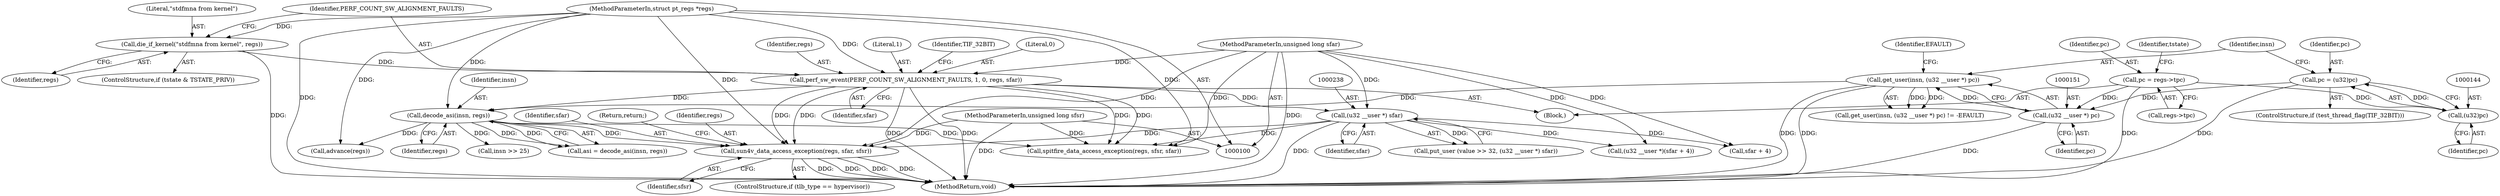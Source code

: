 digraph "1_linux_a8b0ca17b80e92faab46ee7179ba9e99ccb61233_38@pointer" {
"1000257" [label="(Call,sun4v_data_access_exception(regs, sfar, sfsr))"];
"1000132" [label="(Call,perf_sw_event(PERF_COUNT_SW_ALIGNMENT_FAULTS, 1, 0, regs, sfar))"];
"1000129" [label="(Call,die_if_kernel(\"stdfmna from kernel\", regs))"];
"1000101" [label="(MethodParameterIn,struct pt_regs *regs)"];
"1000102" [label="(MethodParameterIn,unsigned long sfar)"];
"1000159" [label="(Call,decode_asi(insn, regs))"];
"1000148" [label="(Call,get_user(insn, (u32 __user *) pc))"];
"1000150" [label="(Call,(u32 __user *) pc)"];
"1000141" [label="(Call,pc = (u32)pc)"];
"1000143" [label="(Call,(u32)pc)"];
"1000106" [label="(Call,pc = regs->tpc)"];
"1000237" [label="(Call,(u32 __user *) sfar)"];
"1000103" [label="(MethodParameterIn,unsigned long sfsr)"];
"1000133" [label="(Identifier,PERF_COUNT_SW_ALIGNMENT_FAULTS)"];
"1000258" [label="(Identifier,regs)"];
"1000143" [label="(Call,(u32)pc)"];
"1000161" [label="(Identifier,regs)"];
"1000267" [label="(Call,advance(regs))"];
"1000239" [label="(Identifier,sfar)"];
"1000137" [label="(Identifier,sfar)"];
"1000150" [label="(Call,(u32 __user *) pc)"];
"1000141" [label="(Call,pc = (u32)pc)"];
"1000134" [label="(Literal,1)"];
"1000125" [label="(ControlStructure,if (tstate & TSTATE_PRIV))"];
"1000253" [label="(ControlStructure,if (tlb_type == hypervisor))"];
"1000166" [label="(Call,insn >> 25)"];
"1000152" [label="(Identifier,pc)"];
"1000257" [label="(Call,sun4v_data_access_exception(regs, sfar, sfsr))"];
"1000159" [label="(Call,decode_asi(insn, regs))"];
"1000140" [label="(Identifier,TIF_32BIT)"];
"1000142" [label="(Identifier,pc)"];
"1000269" [label="(MethodReturn,void)"];
"1000266" [label="(Return,return;)"];
"1000129" [label="(Call,die_if_kernel(\"stdfmna from kernel\", regs))"];
"1000145" [label="(Identifier,pc)"];
"1000138" [label="(ControlStructure,if (test_thread_flag(TIF_32BIT)))"];
"1000157" [label="(Call,asi = decode_asi(insn, regs))"];
"1000108" [label="(Call,regs->tpc)"];
"1000130" [label="(Literal,\"stdfmna from kernel\")"];
"1000259" [label="(Identifier,sfar)"];
"1000244" [label="(Call,(u32 __user *)(sfar + 4))"];
"1000233" [label="(Call,put_user (value >> 32, (u32 __user *) sfar))"];
"1000107" [label="(Identifier,pc)"];
"1000135" [label="(Literal,0)"];
"1000103" [label="(MethodParameterIn,unsigned long sfsr)"];
"1000106" [label="(Call,pc = regs->tpc)"];
"1000101" [label="(MethodParameterIn,struct pt_regs *regs)"];
"1000260" [label="(Identifier,sfsr)"];
"1000237" [label="(Call,(u32 __user *) sfar)"];
"1000148" [label="(Call,get_user(insn, (u32 __user *) pc))"];
"1000102" [label="(MethodParameterIn,unsigned long sfar)"];
"1000149" [label="(Identifier,insn)"];
"1000113" [label="(Identifier,tstate)"];
"1000132" [label="(Call,perf_sw_event(PERF_COUNT_SW_ALIGNMENT_FAULTS, 1, 0, regs, sfar))"];
"1000154" [label="(Identifier,EFAULT)"];
"1000246" [label="(Call,sfar + 4)"];
"1000160" [label="(Identifier,insn)"];
"1000147" [label="(Call,get_user(insn, (u32 __user *) pc) != -EFAULT)"];
"1000131" [label="(Identifier,regs)"];
"1000104" [label="(Block,)"];
"1000262" [label="(Call,spitfire_data_access_exception(regs, sfsr, sfar))"];
"1000136" [label="(Identifier,regs)"];
"1000257" -> "1000253"  [label="AST: "];
"1000257" -> "1000260"  [label="CFG: "];
"1000258" -> "1000257"  [label="AST: "];
"1000259" -> "1000257"  [label="AST: "];
"1000260" -> "1000257"  [label="AST: "];
"1000266" -> "1000257"  [label="CFG: "];
"1000257" -> "1000269"  [label="DDG: "];
"1000257" -> "1000269"  [label="DDG: "];
"1000257" -> "1000269"  [label="DDG: "];
"1000257" -> "1000269"  [label="DDG: "];
"1000132" -> "1000257"  [label="DDG: "];
"1000132" -> "1000257"  [label="DDG: "];
"1000159" -> "1000257"  [label="DDG: "];
"1000101" -> "1000257"  [label="DDG: "];
"1000237" -> "1000257"  [label="DDG: "];
"1000102" -> "1000257"  [label="DDG: "];
"1000103" -> "1000257"  [label="DDG: "];
"1000132" -> "1000104"  [label="AST: "];
"1000132" -> "1000137"  [label="CFG: "];
"1000133" -> "1000132"  [label="AST: "];
"1000134" -> "1000132"  [label="AST: "];
"1000135" -> "1000132"  [label="AST: "];
"1000136" -> "1000132"  [label="AST: "];
"1000137" -> "1000132"  [label="AST: "];
"1000140" -> "1000132"  [label="CFG: "];
"1000132" -> "1000269"  [label="DDG: "];
"1000132" -> "1000269"  [label="DDG: "];
"1000129" -> "1000132"  [label="DDG: "];
"1000101" -> "1000132"  [label="DDG: "];
"1000102" -> "1000132"  [label="DDG: "];
"1000132" -> "1000159"  [label="DDG: "];
"1000132" -> "1000237"  [label="DDG: "];
"1000132" -> "1000262"  [label="DDG: "];
"1000132" -> "1000262"  [label="DDG: "];
"1000129" -> "1000125"  [label="AST: "];
"1000129" -> "1000131"  [label="CFG: "];
"1000130" -> "1000129"  [label="AST: "];
"1000131" -> "1000129"  [label="AST: "];
"1000133" -> "1000129"  [label="CFG: "];
"1000129" -> "1000269"  [label="DDG: "];
"1000101" -> "1000129"  [label="DDG: "];
"1000101" -> "1000100"  [label="AST: "];
"1000101" -> "1000269"  [label="DDG: "];
"1000101" -> "1000159"  [label="DDG: "];
"1000101" -> "1000262"  [label="DDG: "];
"1000101" -> "1000267"  [label="DDG: "];
"1000102" -> "1000100"  [label="AST: "];
"1000102" -> "1000269"  [label="DDG: "];
"1000102" -> "1000237"  [label="DDG: "];
"1000102" -> "1000244"  [label="DDG: "];
"1000102" -> "1000246"  [label="DDG: "];
"1000102" -> "1000262"  [label="DDG: "];
"1000159" -> "1000157"  [label="AST: "];
"1000159" -> "1000161"  [label="CFG: "];
"1000160" -> "1000159"  [label="AST: "];
"1000161" -> "1000159"  [label="AST: "];
"1000157" -> "1000159"  [label="CFG: "];
"1000159" -> "1000157"  [label="DDG: "];
"1000159" -> "1000157"  [label="DDG: "];
"1000148" -> "1000159"  [label="DDG: "];
"1000159" -> "1000166"  [label="DDG: "];
"1000159" -> "1000262"  [label="DDG: "];
"1000159" -> "1000267"  [label="DDG: "];
"1000148" -> "1000147"  [label="AST: "];
"1000148" -> "1000150"  [label="CFG: "];
"1000149" -> "1000148"  [label="AST: "];
"1000150" -> "1000148"  [label="AST: "];
"1000154" -> "1000148"  [label="CFG: "];
"1000148" -> "1000269"  [label="DDG: "];
"1000148" -> "1000269"  [label="DDG: "];
"1000148" -> "1000147"  [label="DDG: "];
"1000148" -> "1000147"  [label="DDG: "];
"1000150" -> "1000148"  [label="DDG: "];
"1000150" -> "1000152"  [label="CFG: "];
"1000151" -> "1000150"  [label="AST: "];
"1000152" -> "1000150"  [label="AST: "];
"1000150" -> "1000269"  [label="DDG: "];
"1000141" -> "1000150"  [label="DDG: "];
"1000106" -> "1000150"  [label="DDG: "];
"1000141" -> "1000138"  [label="AST: "];
"1000141" -> "1000143"  [label="CFG: "];
"1000142" -> "1000141"  [label="AST: "];
"1000143" -> "1000141"  [label="AST: "];
"1000149" -> "1000141"  [label="CFG: "];
"1000141" -> "1000269"  [label="DDG: "];
"1000143" -> "1000141"  [label="DDG: "];
"1000143" -> "1000145"  [label="CFG: "];
"1000144" -> "1000143"  [label="AST: "];
"1000145" -> "1000143"  [label="AST: "];
"1000106" -> "1000143"  [label="DDG: "];
"1000106" -> "1000104"  [label="AST: "];
"1000106" -> "1000108"  [label="CFG: "];
"1000107" -> "1000106"  [label="AST: "];
"1000108" -> "1000106"  [label="AST: "];
"1000113" -> "1000106"  [label="CFG: "];
"1000106" -> "1000269"  [label="DDG: "];
"1000237" -> "1000233"  [label="AST: "];
"1000237" -> "1000239"  [label="CFG: "];
"1000238" -> "1000237"  [label="AST: "];
"1000239" -> "1000237"  [label="AST: "];
"1000233" -> "1000237"  [label="CFG: "];
"1000237" -> "1000269"  [label="DDG: "];
"1000237" -> "1000233"  [label="DDG: "];
"1000237" -> "1000244"  [label="DDG: "];
"1000237" -> "1000246"  [label="DDG: "];
"1000237" -> "1000262"  [label="DDG: "];
"1000103" -> "1000100"  [label="AST: "];
"1000103" -> "1000269"  [label="DDG: "];
"1000103" -> "1000262"  [label="DDG: "];
}
